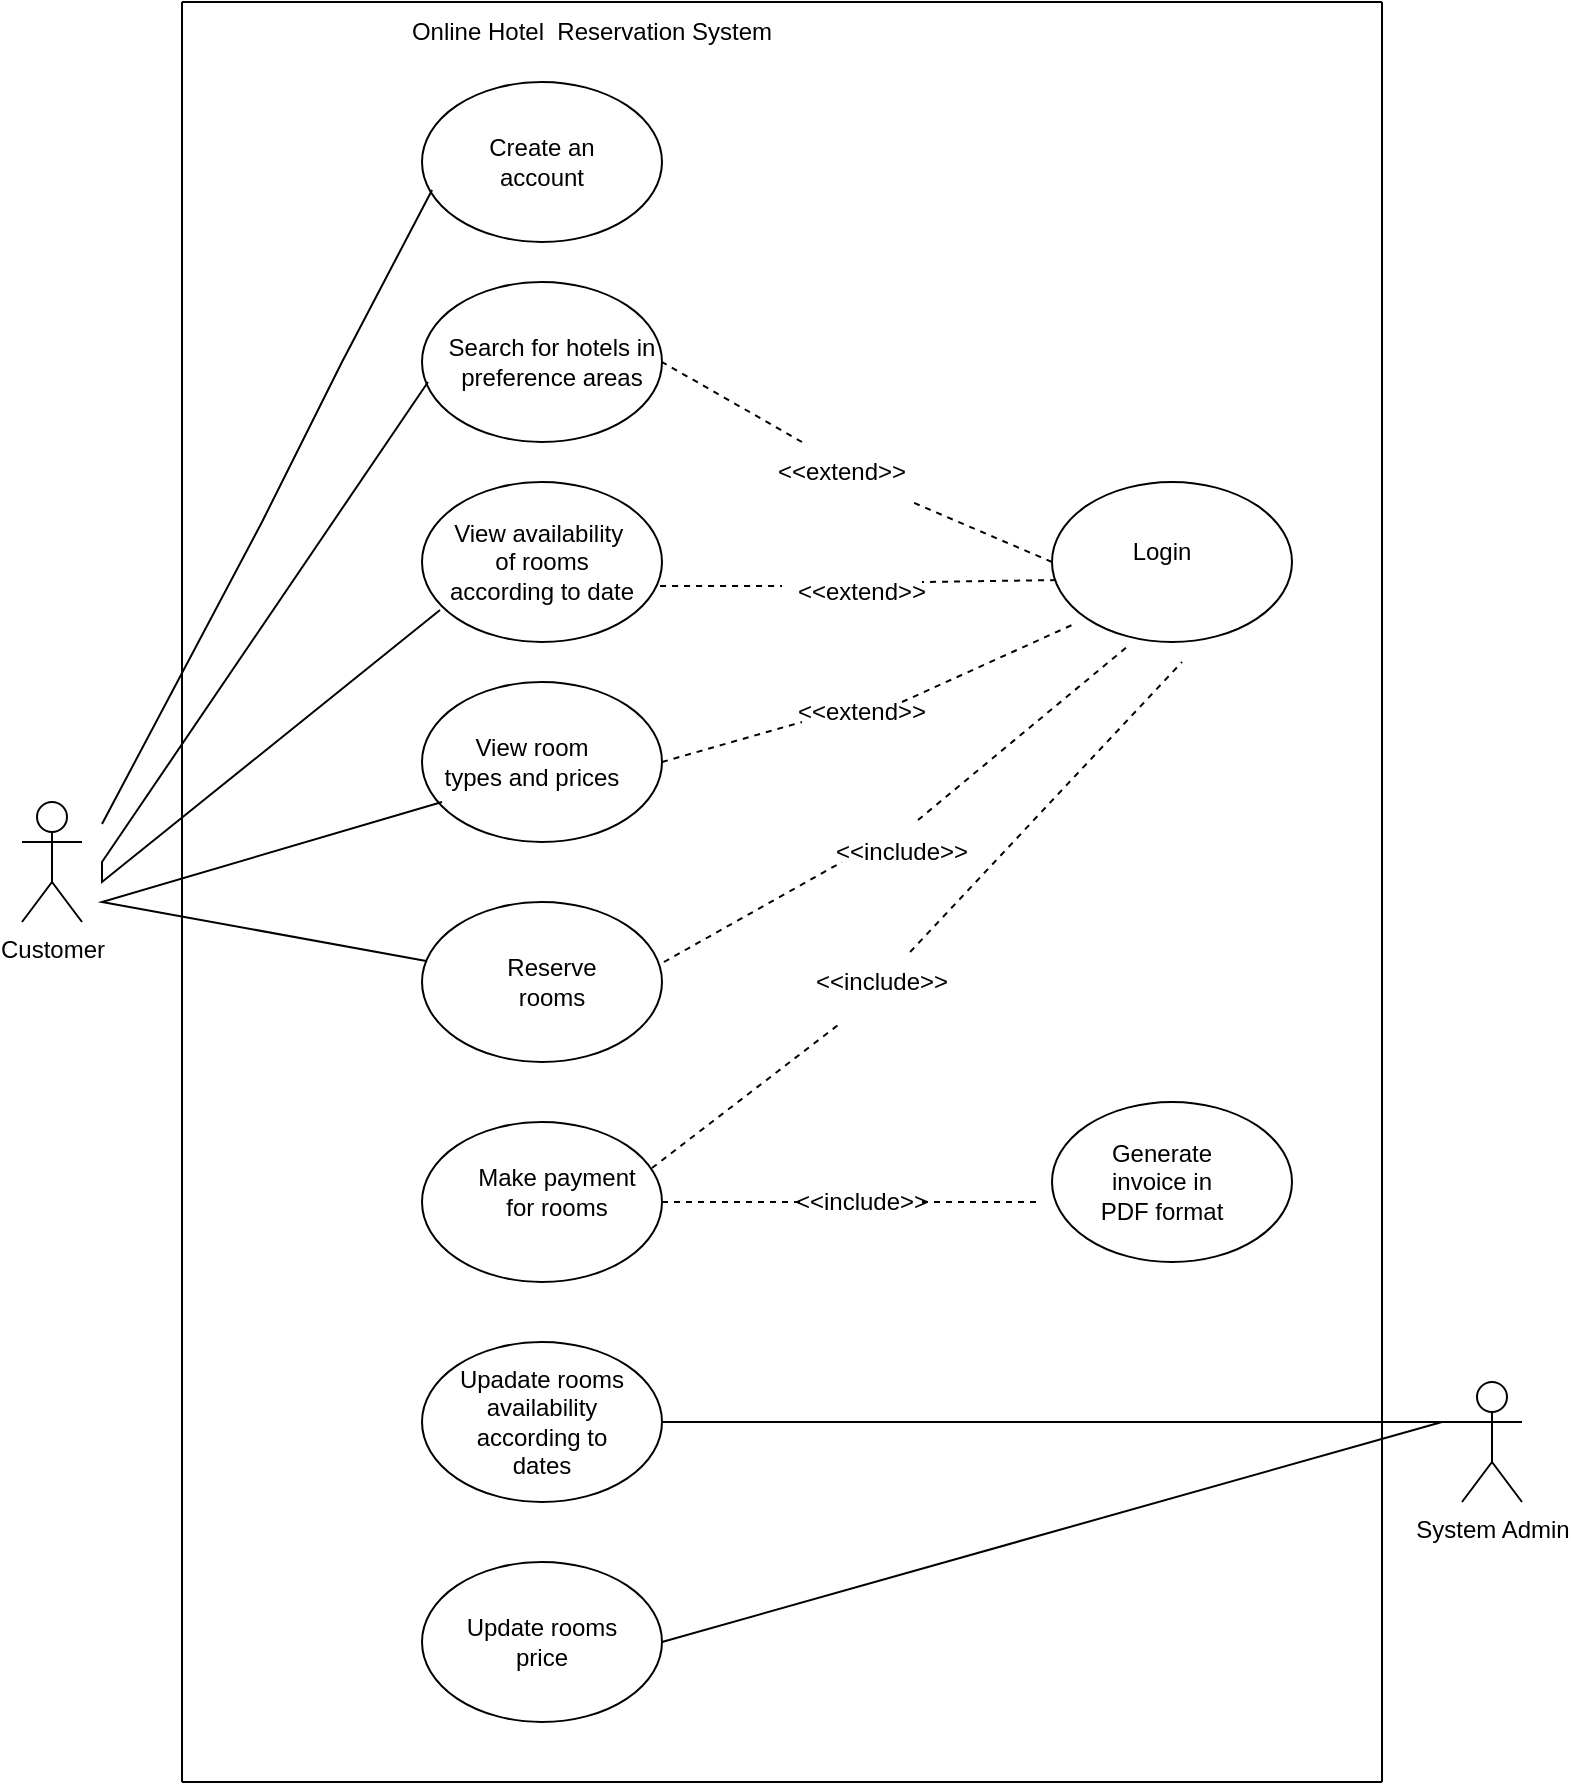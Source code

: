 <mxfile version="21.6.8" type="google">
  <diagram name="Page-1" id="-RI6yGMN78Q2gPf1__-e">
    <mxGraphModel grid="1" page="1" gridSize="10" guides="1" tooltips="1" connect="1" arrows="1" fold="1" pageScale="1" pageWidth="850" pageHeight="1100" math="0" shadow="0">
      <root>
        <mxCell id="0" />
        <mxCell id="1" parent="0" />
        <mxCell id="B07NO95Tgm0r7ntSmZpV-1" value="Customer" style="shape=umlActor;verticalLabelPosition=bottom;verticalAlign=top;html=1;outlineConnect=0;" vertex="1" parent="1">
          <mxGeometry x="80" y="390" width="30" height="60" as="geometry" />
        </mxCell>
        <mxCell id="B07NO95Tgm0r7ntSmZpV-3" value="" style="ellipse;whiteSpace=wrap;html=1;" vertex="1" parent="1">
          <mxGeometry x="280" y="30" width="120" height="80" as="geometry" />
        </mxCell>
        <mxCell id="B07NO95Tgm0r7ntSmZpV-4" value="" style="ellipse;whiteSpace=wrap;html=1;" vertex="1" parent="1">
          <mxGeometry x="280" y="130" width="120" height="80" as="geometry" />
        </mxCell>
        <mxCell id="B07NO95Tgm0r7ntSmZpV-5" value="" style="ellipse;whiteSpace=wrap;html=1;" vertex="1" parent="1">
          <mxGeometry x="280" y="230" width="120" height="80" as="geometry" />
        </mxCell>
        <mxCell id="B07NO95Tgm0r7ntSmZpV-6" value="" style="ellipse;whiteSpace=wrap;html=1;" vertex="1" parent="1">
          <mxGeometry x="280" y="330" width="120" height="80" as="geometry" />
        </mxCell>
        <mxCell id="B07NO95Tgm0r7ntSmZpV-7" value="" style="ellipse;whiteSpace=wrap;html=1;" vertex="1" parent="1">
          <mxGeometry x="280" y="440" width="120" height="80" as="geometry" />
        </mxCell>
        <mxCell id="B07NO95Tgm0r7ntSmZpV-8" value="" style="ellipse;whiteSpace=wrap;html=1;" vertex="1" parent="1">
          <mxGeometry x="280" y="550" width="120" height="80" as="geometry" />
        </mxCell>
        <mxCell id="B07NO95Tgm0r7ntSmZpV-9" value="" style="ellipse;whiteSpace=wrap;html=1;" vertex="1" parent="1">
          <mxGeometry x="280" y="660" width="120" height="80" as="geometry" />
        </mxCell>
        <mxCell id="B07NO95Tgm0r7ntSmZpV-10" value="" style="ellipse;whiteSpace=wrap;html=1;" vertex="1" parent="1">
          <mxGeometry x="280" y="770" width="120" height="80" as="geometry" />
        </mxCell>
        <mxCell id="B07NO95Tgm0r7ntSmZpV-18" value="" style="endArrow=none;html=1;rounded=0;entryX=0.042;entryY=0.675;entryDx=0;entryDy=0;entryPerimeter=0;" edge="1" parent="1" target="B07NO95Tgm0r7ntSmZpV-3">
          <mxGeometry width="50" height="50" relative="1" as="geometry">
            <mxPoint x="120" y="401" as="sourcePoint" />
            <mxPoint x="270" y="100" as="targetPoint" />
            <Array as="points">
              <mxPoint x="200" y="250" />
              <mxPoint x="240" y="170" />
            </Array>
          </mxGeometry>
        </mxCell>
        <mxCell id="B07NO95Tgm0r7ntSmZpV-19" value="" style="endArrow=none;html=1;rounded=0;entryX=0.025;entryY=0.625;entryDx=0;entryDy=0;entryPerimeter=0;exitX=0.075;exitY=0.8;exitDx=0;exitDy=0;exitPerimeter=0;" edge="1" parent="1" source="B07NO95Tgm0r7ntSmZpV-5" target="B07NO95Tgm0r7ntSmZpV-4">
          <mxGeometry width="50" height="50" relative="1" as="geometry">
            <mxPoint x="290" y="300" as="sourcePoint" />
            <mxPoint x="470" y="150" as="targetPoint" />
            <Array as="points">
              <mxPoint x="120" y="430" />
              <mxPoint x="120" y="420" />
            </Array>
          </mxGeometry>
        </mxCell>
        <mxCell id="B07NO95Tgm0r7ntSmZpV-20" value="" style="endArrow=none;html=1;rounded=0;" edge="1" parent="1" source="B07NO95Tgm0r7ntSmZpV-7">
          <mxGeometry width="50" height="50" relative="1" as="geometry">
            <mxPoint x="420" y="430" as="sourcePoint" />
            <mxPoint x="290" y="390" as="targetPoint" />
            <Array as="points">
              <mxPoint x="120" y="440" />
            </Array>
          </mxGeometry>
        </mxCell>
        <mxCell id="B07NO95Tgm0r7ntSmZpV-23" value="System Admin" style="shape=umlActor;verticalLabelPosition=bottom;verticalAlign=top;html=1;outlineConnect=0;" vertex="1" parent="1">
          <mxGeometry x="800" y="680" width="30" height="60" as="geometry" />
        </mxCell>
        <mxCell id="B07NO95Tgm0r7ntSmZpV-25" value="" style="endArrow=none;html=1;rounded=0;exitX=1;exitY=0.5;exitDx=0;exitDy=0;entryX=0;entryY=0.333;entryDx=0;entryDy=0;entryPerimeter=0;" edge="1" parent="1" source="B07NO95Tgm0r7ntSmZpV-9" target="B07NO95Tgm0r7ntSmZpV-23">
          <mxGeometry width="50" height="50" relative="1" as="geometry">
            <mxPoint x="420" y="660" as="sourcePoint" />
            <mxPoint x="660" y="750" as="targetPoint" />
          </mxGeometry>
        </mxCell>
        <mxCell id="B07NO95Tgm0r7ntSmZpV-26" value="" style="endArrow=none;html=1;rounded=0;entryX=1;entryY=0.5;entryDx=0;entryDy=0;" edge="1" parent="1" target="B07NO95Tgm0r7ntSmZpV-10">
          <mxGeometry width="50" height="50" relative="1" as="geometry">
            <mxPoint x="790" y="700" as="sourcePoint" />
            <mxPoint x="470" y="610" as="targetPoint" />
          </mxGeometry>
        </mxCell>
        <mxCell id="B07NO95Tgm0r7ntSmZpV-27" value="" style="ellipse;whiteSpace=wrap;html=1;" vertex="1" parent="1">
          <mxGeometry x="595" y="540" width="120" height="80" as="geometry" />
        </mxCell>
        <mxCell id="B07NO95Tgm0r7ntSmZpV-28" value="" style="ellipse;whiteSpace=wrap;html=1;" vertex="1" parent="1">
          <mxGeometry x="595" y="230" width="120" height="80" as="geometry" />
        </mxCell>
        <mxCell id="B07NO95Tgm0r7ntSmZpV-30" value="Create an account" style="text;html=1;strokeColor=none;fillColor=none;align=center;verticalAlign=middle;whiteSpace=wrap;rounded=0;" vertex="1" parent="1">
          <mxGeometry x="300" y="55" width="80" height="30" as="geometry" />
        </mxCell>
        <mxCell id="B07NO95Tgm0r7ntSmZpV-33" value="Search for hotels in preference areas" style="text;html=1;strokeColor=none;fillColor=none;align=center;verticalAlign=middle;whiteSpace=wrap;rounded=0;" vertex="1" parent="1">
          <mxGeometry x="290" y="155" width="110" height="30" as="geometry" />
        </mxCell>
        <mxCell id="B07NO95Tgm0r7ntSmZpV-34" value="View availability&amp;nbsp; of rooms according to date" style="text;html=1;strokeColor=none;fillColor=none;align=center;verticalAlign=middle;whiteSpace=wrap;rounded=0;" vertex="1" parent="1">
          <mxGeometry x="290" y="255" width="100" height="30" as="geometry" />
        </mxCell>
        <mxCell id="B07NO95Tgm0r7ntSmZpV-35" value="View room types and prices" style="text;html=1;strokeColor=none;fillColor=none;align=center;verticalAlign=middle;whiteSpace=wrap;rounded=0;" vertex="1" parent="1">
          <mxGeometry x="290" y="355" width="90" height="30" as="geometry" />
        </mxCell>
        <mxCell id="B07NO95Tgm0r7ntSmZpV-36" value="Reserve rooms" style="text;html=1;strokeColor=none;fillColor=none;align=center;verticalAlign=middle;whiteSpace=wrap;rounded=0;" vertex="1" parent="1">
          <mxGeometry x="310" y="465" width="70" height="30" as="geometry" />
        </mxCell>
        <mxCell id="B07NO95Tgm0r7ntSmZpV-37" value="Make payment for rooms" style="text;html=1;strokeColor=none;fillColor=none;align=center;verticalAlign=middle;whiteSpace=wrap;rounded=0;" vertex="1" parent="1">
          <mxGeometry x="305" y="570" width="85" height="30" as="geometry" />
        </mxCell>
        <mxCell id="B07NO95Tgm0r7ntSmZpV-38" value="Upadate rooms availability according to dates" style="text;html=1;strokeColor=none;fillColor=none;align=center;verticalAlign=middle;whiteSpace=wrap;rounded=0;" vertex="1" parent="1">
          <mxGeometry x="290" y="685" width="100" height="30" as="geometry" />
        </mxCell>
        <mxCell id="B07NO95Tgm0r7ntSmZpV-39" value="Update rooms price" style="text;html=1;strokeColor=none;fillColor=none;align=center;verticalAlign=middle;whiteSpace=wrap;rounded=0;" vertex="1" parent="1">
          <mxGeometry x="290" y="795" width="100" height="30" as="geometry" />
        </mxCell>
        <mxCell id="B07NO95Tgm0r7ntSmZpV-45" value="Generate invoice in PDF format" style="text;html=1;strokeColor=none;fillColor=none;align=center;verticalAlign=middle;whiteSpace=wrap;rounded=0;" vertex="1" parent="1">
          <mxGeometry x="615" y="565" width="70" height="30" as="geometry" />
        </mxCell>
        <mxCell id="B07NO95Tgm0r7ntSmZpV-46" value="Login" style="text;html=1;strokeColor=none;fillColor=none;align=center;verticalAlign=middle;whiteSpace=wrap;rounded=0;" vertex="1" parent="1">
          <mxGeometry x="620" y="250" width="60" height="30" as="geometry" />
        </mxCell>
        <mxCell id="B07NO95Tgm0r7ntSmZpV-47" value="" style="endArrow=none;dashed=1;html=1;rounded=0;entryX=1;entryY=0.5;entryDx=0;entryDy=0;" edge="1" parent="1" target="B07NO95Tgm0r7ntSmZpV-33">
          <mxGeometry width="50" height="50" relative="1" as="geometry">
            <mxPoint x="470" y="210" as="sourcePoint" />
            <mxPoint x="470" y="250" as="targetPoint" />
          </mxGeometry>
        </mxCell>
        <mxCell id="B07NO95Tgm0r7ntSmZpV-49" value="&amp;lt;&amp;lt;extend&amp;gt;&amp;gt;" style="text;html=1;strokeColor=none;fillColor=none;align=center;verticalAlign=middle;whiteSpace=wrap;rounded=0;" vertex="1" parent="1">
          <mxGeometry x="450" y="210" width="80" height="30" as="geometry" />
        </mxCell>
        <mxCell id="B07NO95Tgm0r7ntSmZpV-50" value="" style="endArrow=none;dashed=1;html=1;rounded=0;exitX=0;exitY=0.5;exitDx=0;exitDy=0;" edge="1" parent="1" source="B07NO95Tgm0r7ntSmZpV-28" target="B07NO95Tgm0r7ntSmZpV-49">
          <mxGeometry width="50" height="50" relative="1" as="geometry">
            <mxPoint x="420" y="300" as="sourcePoint" />
            <mxPoint x="470" y="250" as="targetPoint" />
          </mxGeometry>
        </mxCell>
        <mxCell id="B07NO95Tgm0r7ntSmZpV-51" value="" style="endArrow=none;dashed=1;html=1;rounded=0;exitX=0.992;exitY=0.65;exitDx=0;exitDy=0;exitPerimeter=0;" edge="1" parent="1" source="B07NO95Tgm0r7ntSmZpV-5">
          <mxGeometry width="50" height="50" relative="1" as="geometry">
            <mxPoint x="420" y="300" as="sourcePoint" />
            <mxPoint x="460" y="282" as="targetPoint" />
          </mxGeometry>
        </mxCell>
        <mxCell id="B07NO95Tgm0r7ntSmZpV-52" value="" style="endArrow=none;dashed=1;html=1;rounded=0;exitX=0.017;exitY=0.613;exitDx=0;exitDy=0;exitPerimeter=0;" edge="1" parent="1" source="B07NO95Tgm0r7ntSmZpV-28">
          <mxGeometry width="50" height="50" relative="1" as="geometry">
            <mxPoint x="570" y="290" as="sourcePoint" />
            <mxPoint x="530" y="280" as="targetPoint" />
          </mxGeometry>
        </mxCell>
        <mxCell id="B07NO95Tgm0r7ntSmZpV-54" value="" style="endArrow=none;dashed=1;html=1;rounded=0;exitX=1;exitY=0.5;exitDx=0;exitDy=0;" edge="1" parent="1" source="B07NO95Tgm0r7ntSmZpV-6">
          <mxGeometry width="50" height="50" relative="1" as="geometry">
            <mxPoint x="420" y="400" as="sourcePoint" />
            <mxPoint x="470" y="350" as="targetPoint" />
          </mxGeometry>
        </mxCell>
        <mxCell id="B07NO95Tgm0r7ntSmZpV-55" value="" style="endArrow=none;dashed=1;html=1;rounded=0;entryX=0.092;entryY=0.888;entryDx=0;entryDy=0;entryPerimeter=0;" edge="1" parent="1" target="B07NO95Tgm0r7ntSmZpV-28">
          <mxGeometry width="50" height="50" relative="1" as="geometry">
            <mxPoint x="520" y="340" as="sourcePoint" />
            <mxPoint x="470" y="350" as="targetPoint" />
          </mxGeometry>
        </mxCell>
        <mxCell id="B07NO95Tgm0r7ntSmZpV-58" value="" style="endArrow=none;dashed=1;html=1;rounded=0;exitX=1.008;exitY=0.375;exitDx=0;exitDy=0;exitPerimeter=0;" edge="1" parent="1" source="B07NO95Tgm0r7ntSmZpV-7">
          <mxGeometry width="50" height="50" relative="1" as="geometry">
            <mxPoint x="420" y="400" as="sourcePoint" />
            <mxPoint x="490" y="420" as="targetPoint" />
          </mxGeometry>
        </mxCell>
        <mxCell id="B07NO95Tgm0r7ntSmZpV-59" value="&amp;lt;&amp;lt;include&amp;gt;&amp;gt;" style="text;html=1;strokeColor=none;fillColor=none;align=center;verticalAlign=middle;whiteSpace=wrap;rounded=0;" vertex="1" parent="1">
          <mxGeometry x="480" y="400" width="80" height="30" as="geometry" />
        </mxCell>
        <mxCell id="B07NO95Tgm0r7ntSmZpV-60" value="" style="endArrow=none;dashed=1;html=1;rounded=0;entryX=0.317;entryY=1.025;entryDx=0;entryDy=0;entryPerimeter=0;exitX=0.6;exitY=-0.033;exitDx=0;exitDy=0;exitPerimeter=0;" edge="1" parent="1" source="B07NO95Tgm0r7ntSmZpV-59" target="B07NO95Tgm0r7ntSmZpV-28">
          <mxGeometry width="50" height="50" relative="1" as="geometry">
            <mxPoint x="420" y="400" as="sourcePoint" />
            <mxPoint x="470" y="350" as="targetPoint" />
          </mxGeometry>
        </mxCell>
        <mxCell id="B07NO95Tgm0r7ntSmZpV-61" value="" style="endArrow=none;dashed=1;html=1;rounded=0;exitX=1;exitY=0.5;exitDx=0;exitDy=0;" edge="1" parent="1" source="B07NO95Tgm0r7ntSmZpV-8">
          <mxGeometry width="50" height="50" relative="1" as="geometry">
            <mxPoint x="420" y="660" as="sourcePoint" />
            <mxPoint x="470" y="590" as="targetPoint" />
          </mxGeometry>
        </mxCell>
        <mxCell id="B07NO95Tgm0r7ntSmZpV-63" value="" style="endArrow=none;dashed=1;html=1;rounded=0;exitX=1;exitY=0.5;exitDx=0;exitDy=0;" edge="1" parent="1">
          <mxGeometry width="50" height="50" relative="1" as="geometry">
            <mxPoint x="530" y="590" as="sourcePoint" />
            <mxPoint x="590" y="590" as="targetPoint" />
          </mxGeometry>
        </mxCell>
        <mxCell id="B07NO95Tgm0r7ntSmZpV-66" value="&amp;lt;&amp;lt;include&amp;gt;&amp;gt;" style="text;html=1;strokeColor=none;fillColor=none;align=center;verticalAlign=middle;whiteSpace=wrap;rounded=0;" vertex="1" parent="1">
          <mxGeometry x="460" y="575" width="80" height="30" as="geometry" />
        </mxCell>
        <mxCell id="B07NO95Tgm0r7ntSmZpV-67" value="&amp;lt;&amp;lt;extend&amp;gt;&amp;gt;" style="text;html=1;strokeColor=none;fillColor=none;align=center;verticalAlign=middle;whiteSpace=wrap;rounded=0;" vertex="1" parent="1">
          <mxGeometry x="460" y="270" width="80" height="30" as="geometry" />
        </mxCell>
        <mxCell id="B07NO95Tgm0r7ntSmZpV-68" value="&amp;lt;&amp;lt;extend&amp;gt;&amp;gt;" style="text;html=1;strokeColor=none;fillColor=none;align=center;verticalAlign=middle;whiteSpace=wrap;rounded=0;" vertex="1" parent="1">
          <mxGeometry x="460" y="330" width="80" height="30" as="geometry" />
        </mxCell>
        <mxCell id="B07NO95Tgm0r7ntSmZpV-69" value="" style="endArrow=none;dashed=1;html=1;rounded=0;exitX=0.958;exitY=0.288;exitDx=0;exitDy=0;exitPerimeter=0;" edge="1" parent="1" source="B07NO95Tgm0r7ntSmZpV-8">
          <mxGeometry width="50" height="50" relative="1" as="geometry">
            <mxPoint x="420" y="540" as="sourcePoint" />
            <mxPoint x="490" y="500" as="targetPoint" />
          </mxGeometry>
        </mxCell>
        <mxCell id="B07NO95Tgm0r7ntSmZpV-70" value="&amp;lt;&amp;lt;include&amp;gt;&amp;gt;" style="text;html=1;strokeColor=none;fillColor=none;align=center;verticalAlign=middle;whiteSpace=wrap;rounded=0;" vertex="1" parent="1">
          <mxGeometry x="470" y="465" width="80" height="30" as="geometry" />
        </mxCell>
        <mxCell id="B07NO95Tgm0r7ntSmZpV-72" value="" style="endArrow=none;dashed=1;html=1;rounded=0;" edge="1" parent="1" source="B07NO95Tgm0r7ntSmZpV-70">
          <mxGeometry width="50" height="50" relative="1" as="geometry">
            <mxPoint x="420" y="540" as="sourcePoint" />
            <mxPoint x="660" y="320" as="targetPoint" />
          </mxGeometry>
        </mxCell>
        <mxCell id="B07NO95Tgm0r7ntSmZpV-73" value="Online Hotel&amp;nbsp; Reservation System" style="text;html=1;strokeColor=none;fillColor=none;align=center;verticalAlign=middle;whiteSpace=wrap;rounded=0;" vertex="1" parent="1">
          <mxGeometry x="230" y="-10" width="270" height="30" as="geometry" />
        </mxCell>
        <mxCell id="B07NO95Tgm0r7ntSmZpV-91" value="" style="endArrow=none;html=1;rounded=0;" edge="1" parent="1">
          <mxGeometry width="50" height="50" relative="1" as="geometry">
            <mxPoint x="160" y="880" as="sourcePoint" />
            <mxPoint x="160" y="-10" as="targetPoint" />
          </mxGeometry>
        </mxCell>
        <mxCell id="B07NO95Tgm0r7ntSmZpV-92" value="" style="endArrow=none;html=1;rounded=0;" edge="1" parent="1">
          <mxGeometry width="50" height="50" relative="1" as="geometry">
            <mxPoint x="160" y="880" as="sourcePoint" />
            <mxPoint x="760" y="880" as="targetPoint" />
          </mxGeometry>
        </mxCell>
        <mxCell id="B07NO95Tgm0r7ntSmZpV-101" value="" style="endArrow=none;html=1;rounded=0;" edge="1" parent="1">
          <mxGeometry width="50" height="50" relative="1" as="geometry">
            <mxPoint x="160" y="-10" as="sourcePoint" />
            <mxPoint x="760" y="-10" as="targetPoint" />
            <Array as="points">
              <mxPoint x="350" y="-10" />
            </Array>
          </mxGeometry>
        </mxCell>
        <mxCell id="B07NO95Tgm0r7ntSmZpV-102" value="" style="endArrow=none;html=1;rounded=0;" edge="1" parent="1">
          <mxGeometry width="50" height="50" relative="1" as="geometry">
            <mxPoint x="760" y="880" as="sourcePoint" />
            <mxPoint x="760" y="-10" as="targetPoint" />
          </mxGeometry>
        </mxCell>
      </root>
    </mxGraphModel>
  </diagram>
</mxfile>
